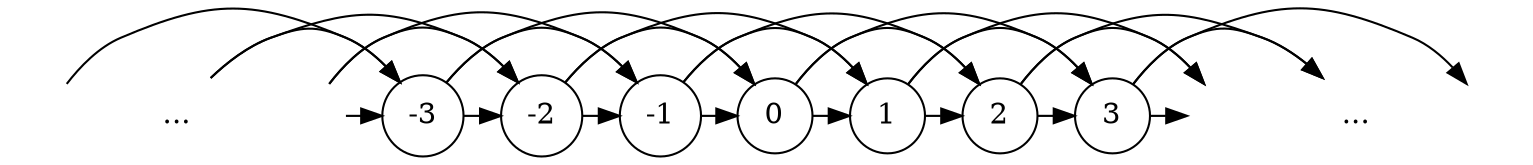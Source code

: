 digraph {
	graph [ rankdir = TB, bgcolor = "#00000000" ]
	node [ shape = circle, style = filled, fillcolor = "#ffffffff" ]
	source2 [ style = invis, label = "" ]
	source1 [ shape = none, label = "..." ]
	source [ style = invis, label = "" ]
	b3 [ label = "-3" ]
	b2 [ label = "-2" ]
	b1 [ label = "-1" ]
	a0 [ label = "0" ]
	a1 [ label = "1" ]
	a2 [ label = "2" ]
	a3 [ label = "3" ]
	sink [ style = invis, label = "" ]
	sink1 [ shape = none, label = "..." ]
	sink2 [ style = invis, label = "" ]
	{ rank = same; source2, source1, source, b3, b2, b1, a0, a1, a2, a3, sink, sink1, sink2 }
	#
	source2 -> source1 [ style = invis ]
	source1 -> source [ style = invis ]
	source -> b3
	b3 -> b2
	b2 -> b1
	b1 -> a0
	a0 -> a1
	a1 -> a2
	a2 -> a3
	a3 -> sink
	sink -> sink1 [ style = invis ]
	sink1 -> sink2 [ style = invis ]
	#
	source1 -> b3
	source -> b2
	b3 -> b1
	b2 -> a0
	b1 -> a1
	a0 -> a2
	a1 -> a3
	a2 -> sink
	a3 -> sink1
	#
	source2 -> b3
	source1 -> b2
	source -> b1
	b3 -> a0
	b2 -> a1
	b1 -> a2
	a0 -> a3
	a1 -> sink
	a2 -> sink1
	a3 -> sink2
}

